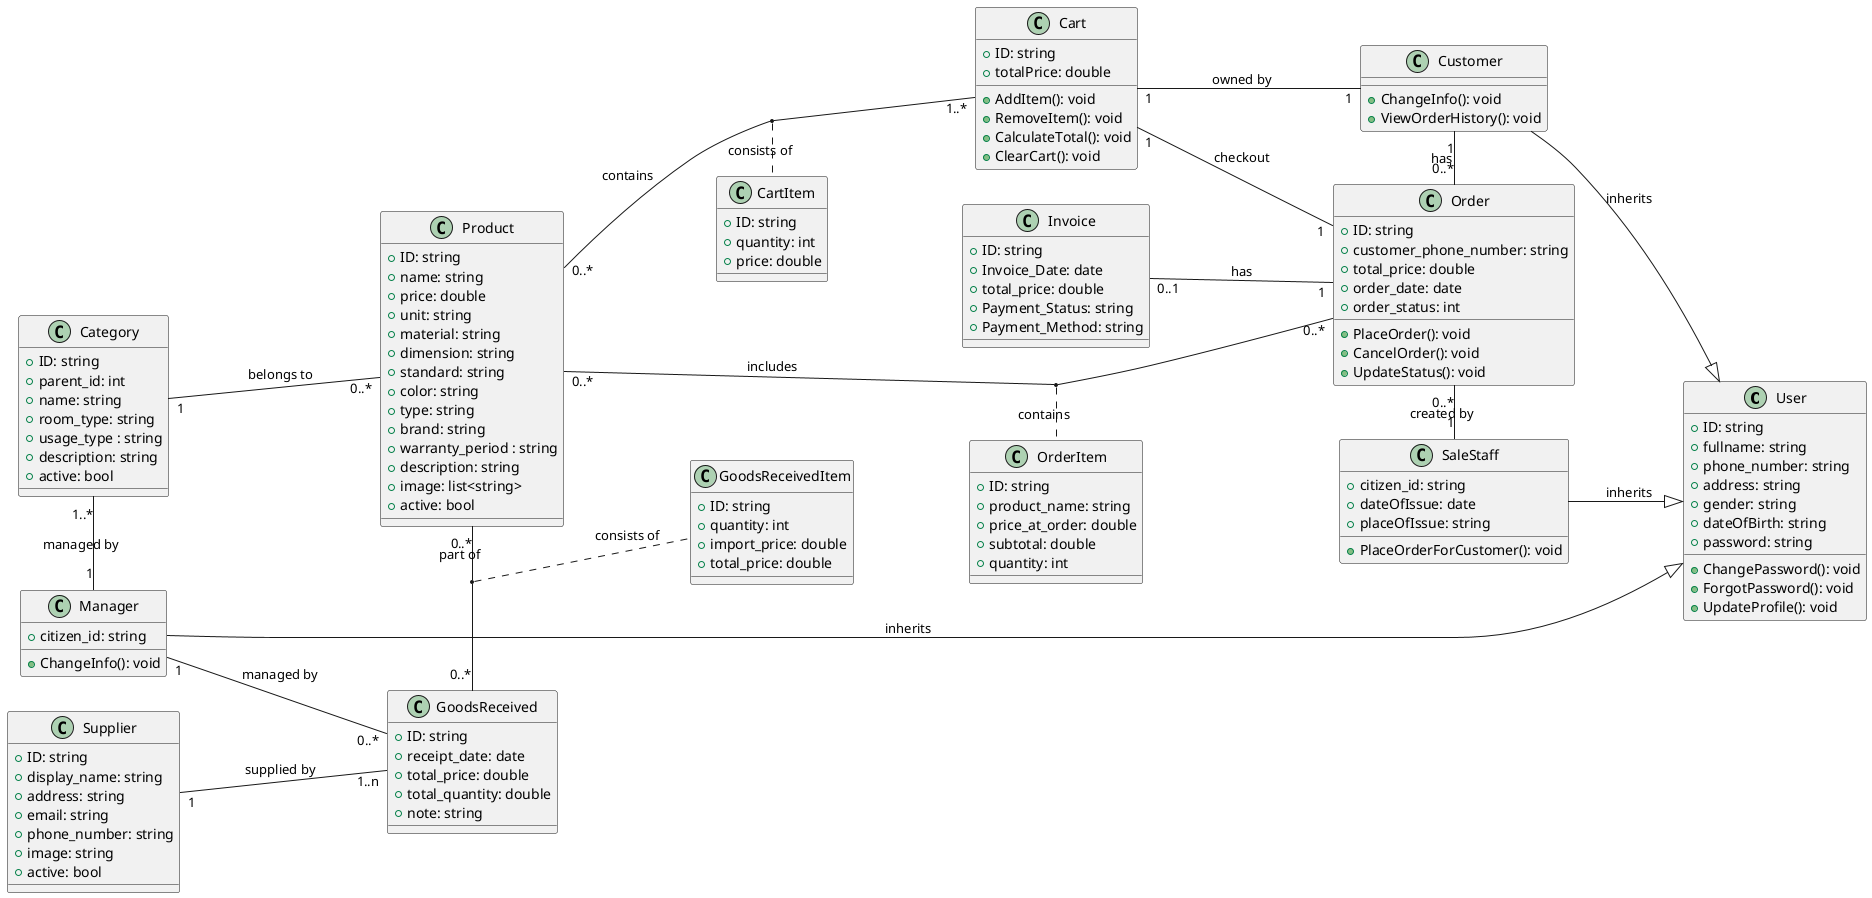 @startuml ClassSN

left to right direction

' --------------- ACTOR ---------------

class User {
    + ID: string
    + fullname: string
    + phone_number: string
    + address: string
    + gender: string
    + dateOfBirth: string
    + password: string

    'Method
    + ChangePassword(): void
    + ForgotPassword(): void
    + UpdateProfile(): void

}

class Manager {
    + citizen_id: string
    'Method
    + ChangeInfo(): void
    
}

class SaleStaff {
    + citizen_id: string
    + dateOfIssue: date
    + placeOfIssue: string
    'Method
    + PlaceOrderForCustomer(): void
}

class Customer {
    'Method
    + ChangeInfo(): void
    + ViewOrderHistory(): void
}

' --------------- UC ---------------
class Product {
    + ID: string
    + name: string
    + price: double
    + unit: string
    + material: string
    + dimension: string
    + standard: string
    + color: string
    + type: string
    + brand: string
    + warranty_period : string
    + description: string
    + image: list<string>
    + active: bool
    'Method
}

'--- Export ---
class Cart {
    + ID: string
    + totalPrice: double
    'Method
    + AddItem(): void
    + RemoveItem(): void
    + CalculateTotal(): void
    + ClearCart(): void
}   

class CartItem {
    + ID: string
    + quantity: int
    + price: double
}

class Order {
    + ID: string
    + customer_phone_number: string
    + total_price: double
    + order_date: date
    + order_status: int
    'Method
    + PlaceOrder(): void
    + CancelOrder(): void
    + UpdateStatus(): void
}

class OrderItem {
    + ID: string
    + product_name: string
    + price_at_order: double
    + subtotal: double
    + quantity: int
    'Method
}

class Invoice {
    + ID: string
    + Invoice_Date: date
    + total_price: double
    + Payment_Status: string
    + Payment_Method: string
}


'--- Import ---
class Supplier {
    + ID: string
    + display_name: string
    + address: string
    + email: string
    + phone_number: string
    + image: string
    + active: bool
    'Method
}

class GoodsReceived {
    + ID: string
    + receipt_date: date
    + total_price: double
    + total_quantity: double
    + note: string
    'Method
}

class GoodsReceivedItem {
    + ID: string
    + quantity: int
    + import_price: double
    + total_price: double
}

class Category {
    + ID: string
    + parent_id: int
    + name: string
    + room_type: string 
    + usage_type : string
    + description: string
    + active: bool
}

' class Image {
'     + ID: string
'     + image_url: string
'     + image_type: string
'     + description: string
' }

' class ProductImage {
'     + ID: string
'     + purpose : string
' }

'-------------------------Connection-------------------------


Product "0..*" -up-- "1" Category : belongs to
Product "0..*" -down- "1..*" Cart : contains
(Cart, Product) . CartItem : consists of
Product "0..*" -down-- "0..*" Order : includes
(Product, Order) .. OrderItem : contains
Product "0..*" -left-- "0..*" GoodsReceived : part of
(GoodsReceived, Product) . GoodsReceivedItem : consists of

GoodsReceived "1..n" -up-- "1" Supplier : supplied by
GoodsReceived "0..*" -up-- "1" Manager : managed by

Cart "1" -down-- "1" Customer : owned by
Cart "1" -right- "1" Order : checkout

Order "0..*" -left-- "1" Customer : has 
Order "0..*" -right-- "1" SaleStaff : created by
Order "1" -up-- "0..1" Invoice : has

Category "1..*" -right-- "1" Manager : managed by

Customer --|> User : inherits
SaleStaff --|> User : inherits
Manager --|> User : inherits

@enduml
